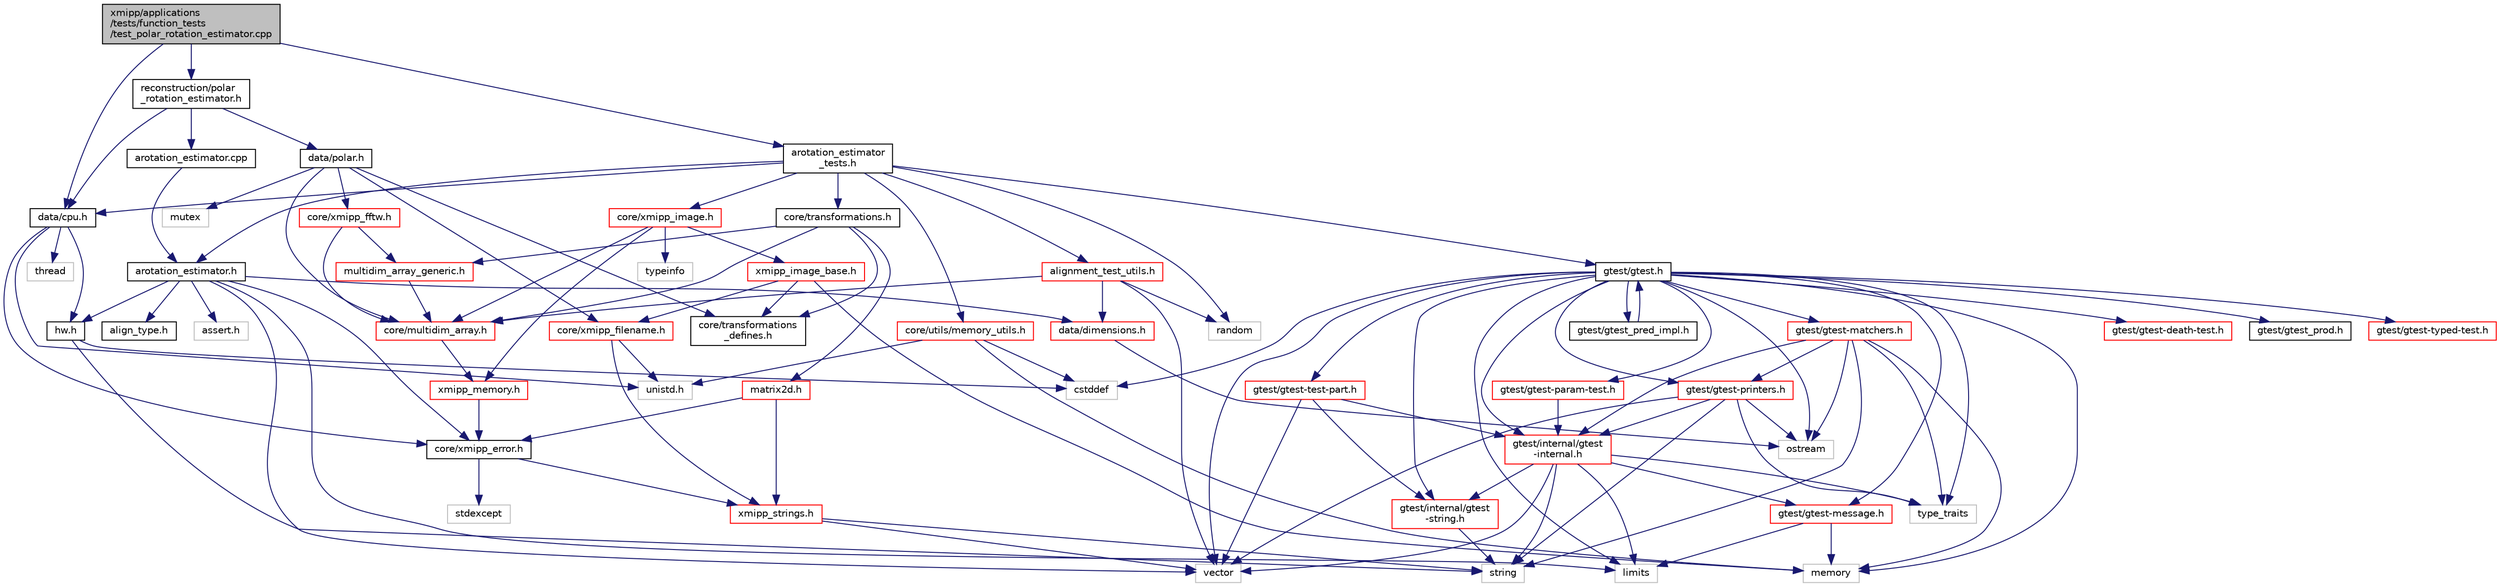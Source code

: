 digraph "xmipp/applications/tests/function_tests/test_polar_rotation_estimator.cpp"
{
  edge [fontname="Helvetica",fontsize="10",labelfontname="Helvetica",labelfontsize="10"];
  node [fontname="Helvetica",fontsize="10",shape=record];
  Node0 [label="xmipp/applications\l/tests/function_tests\l/test_polar_rotation_estimator.cpp",height=0.2,width=0.4,color="black", fillcolor="grey75", style="filled", fontcolor="black"];
  Node0 -> Node1 [color="midnightblue",fontsize="10",style="solid",fontname="Helvetica"];
  Node1 [label="data/cpu.h",height=0.2,width=0.4,color="black", fillcolor="white", style="filled",URL="$cpu_8h.html"];
  Node1 -> Node2 [color="midnightblue",fontsize="10",style="solid",fontname="Helvetica"];
  Node2 [label="thread",height=0.2,width=0.4,color="grey75", fillcolor="white", style="filled"];
  Node1 -> Node3 [color="midnightblue",fontsize="10",style="solid",fontname="Helvetica"];
  Node3 [label="unistd.h",height=0.2,width=0.4,color="grey75", fillcolor="white", style="filled"];
  Node1 -> Node4 [color="midnightblue",fontsize="10",style="solid",fontname="Helvetica"];
  Node4 [label="hw.h",height=0.2,width=0.4,color="black", fillcolor="white", style="filled",URL="$hw_8h.html"];
  Node4 -> Node5 [color="midnightblue",fontsize="10",style="solid",fontname="Helvetica"];
  Node5 [label="string",height=0.2,width=0.4,color="grey75", fillcolor="white", style="filled"];
  Node4 -> Node6 [color="midnightblue",fontsize="10",style="solid",fontname="Helvetica"];
  Node6 [label="cstddef",height=0.2,width=0.4,color="grey75", fillcolor="white", style="filled"];
  Node1 -> Node7 [color="midnightblue",fontsize="10",style="solid",fontname="Helvetica"];
  Node7 [label="core/xmipp_error.h",height=0.2,width=0.4,color="black", fillcolor="white", style="filled",URL="$xmipp__error_8h.html"];
  Node7 -> Node8 [color="midnightblue",fontsize="10",style="solid",fontname="Helvetica"];
  Node8 [label="stdexcept",height=0.2,width=0.4,color="grey75", fillcolor="white", style="filled"];
  Node7 -> Node9 [color="midnightblue",fontsize="10",style="solid",fontname="Helvetica"];
  Node9 [label="xmipp_strings.h",height=0.2,width=0.4,color="red", fillcolor="white", style="filled",URL="$xmipp__strings_8h.html"];
  Node9 -> Node10 [color="midnightblue",fontsize="10",style="solid",fontname="Helvetica"];
  Node10 [label="vector",height=0.2,width=0.4,color="grey75", fillcolor="white", style="filled"];
  Node9 -> Node5 [color="midnightblue",fontsize="10",style="solid",fontname="Helvetica"];
  Node0 -> Node12 [color="midnightblue",fontsize="10",style="solid",fontname="Helvetica"];
  Node12 [label="reconstruction/polar\l_rotation_estimator.h",height=0.2,width=0.4,color="black", fillcolor="white", style="filled",URL="$polar__rotation__estimator_8h.html"];
  Node12 -> Node13 [color="midnightblue",fontsize="10",style="solid",fontname="Helvetica"];
  Node13 [label="arotation_estimator.cpp",height=0.2,width=0.4,color="black", fillcolor="white", style="filled",URL="$arotation__estimator_8cpp.html"];
  Node13 -> Node14 [color="midnightblue",fontsize="10",style="solid",fontname="Helvetica"];
  Node14 [label="arotation_estimator.h",height=0.2,width=0.4,color="black", fillcolor="white", style="filled",URL="$arotation__estimator_8h.html"];
  Node14 -> Node4 [color="midnightblue",fontsize="10",style="solid",fontname="Helvetica"];
  Node14 -> Node15 [color="midnightblue",fontsize="10",style="solid",fontname="Helvetica"];
  Node15 [label="data/dimensions.h",height=0.2,width=0.4,color="red", fillcolor="white", style="filled",URL="$dimensions_8h.html"];
  Node15 -> Node16 [color="midnightblue",fontsize="10",style="solid",fontname="Helvetica"];
  Node16 [label="ostream",height=0.2,width=0.4,color="grey75", fillcolor="white", style="filled"];
  Node14 -> Node7 [color="midnightblue",fontsize="10",style="solid",fontname="Helvetica"];
  Node14 -> Node18 [color="midnightblue",fontsize="10",style="solid",fontname="Helvetica"];
  Node18 [label="align_type.h",height=0.2,width=0.4,color="black", fillcolor="white", style="filled",URL="$align__type_8h.html"];
  Node14 -> Node10 [color="midnightblue",fontsize="10",style="solid",fontname="Helvetica"];
  Node14 -> Node19 [color="midnightblue",fontsize="10",style="solid",fontname="Helvetica"];
  Node19 [label="assert.h",height=0.2,width=0.4,color="grey75", fillcolor="white", style="filled"];
  Node14 -> Node20 [color="midnightblue",fontsize="10",style="solid",fontname="Helvetica"];
  Node20 [label="limits",height=0.2,width=0.4,color="grey75", fillcolor="white", style="filled"];
  Node12 -> Node1 [color="midnightblue",fontsize="10",style="solid",fontname="Helvetica"];
  Node12 -> Node21 [color="midnightblue",fontsize="10",style="solid",fontname="Helvetica"];
  Node21 [label="data/polar.h",height=0.2,width=0.4,color="black", fillcolor="white", style="filled",URL="$polar_8h.html"];
  Node21 -> Node22 [color="midnightblue",fontsize="10",style="solid",fontname="Helvetica"];
  Node22 [label="mutex",height=0.2,width=0.4,color="grey75", fillcolor="white", style="filled"];
  Node21 -> Node23 [color="midnightblue",fontsize="10",style="solid",fontname="Helvetica"];
  Node23 [label="core/multidim_array.h",height=0.2,width=0.4,color="red", fillcolor="white", style="filled",URL="$multidim__array_8h.html"];
  Node23 -> Node36 [color="midnightblue",fontsize="10",style="solid",fontname="Helvetica"];
  Node36 [label="xmipp_memory.h",height=0.2,width=0.4,color="red", fillcolor="white", style="filled",URL="$xmipp__memory_8h.html"];
  Node36 -> Node7 [color="midnightblue",fontsize="10",style="solid",fontname="Helvetica"];
  Node21 -> Node39 [color="midnightblue",fontsize="10",style="solid",fontname="Helvetica"];
  Node39 [label="core/transformations\l_defines.h",height=0.2,width=0.4,color="black", fillcolor="white", style="filled",URL="$transformations__defines_8h.html"];
  Node21 -> Node40 [color="midnightblue",fontsize="10",style="solid",fontname="Helvetica"];
  Node40 [label="core/xmipp_fftw.h",height=0.2,width=0.4,color="red", fillcolor="white", style="filled",URL="$xmipp__fftw_8h.html"];
  Node40 -> Node23 [color="midnightblue",fontsize="10",style="solid",fontname="Helvetica"];
  Node40 -> Node42 [color="midnightblue",fontsize="10",style="solid",fontname="Helvetica"];
  Node42 [label="multidim_array_generic.h",height=0.2,width=0.4,color="red", fillcolor="white", style="filled",URL="$multidim__array__generic_8h.html"];
  Node42 -> Node23 [color="midnightblue",fontsize="10",style="solid",fontname="Helvetica"];
  Node21 -> Node48 [color="midnightblue",fontsize="10",style="solid",fontname="Helvetica"];
  Node48 [label="core/xmipp_filename.h",height=0.2,width=0.4,color="red", fillcolor="white", style="filled",URL="$xmipp__filename_8h.html"];
  Node48 -> Node3 [color="midnightblue",fontsize="10",style="solid",fontname="Helvetica"];
  Node48 -> Node9 [color="midnightblue",fontsize="10",style="solid",fontname="Helvetica"];
  Node0 -> Node50 [color="midnightblue",fontsize="10",style="solid",fontname="Helvetica"];
  Node50 [label="arotation_estimator\l_tests.h",height=0.2,width=0.4,color="black", fillcolor="white", style="filled",URL="$arotation__estimator__tests_8h.html"];
  Node50 -> Node51 [color="midnightblue",fontsize="10",style="solid",fontname="Helvetica"];
  Node51 [label="gtest/gtest.h",height=0.2,width=0.4,color="black", fillcolor="white", style="filled",URL="$gtest_8h.html"];
  Node51 -> Node6 [color="midnightblue",fontsize="10",style="solid",fontname="Helvetica"];
  Node51 -> Node20 [color="midnightblue",fontsize="10",style="solid",fontname="Helvetica"];
  Node51 -> Node52 [color="midnightblue",fontsize="10",style="solid",fontname="Helvetica"];
  Node52 [label="memory",height=0.2,width=0.4,color="grey75", fillcolor="white", style="filled"];
  Node51 -> Node16 [color="midnightblue",fontsize="10",style="solid",fontname="Helvetica"];
  Node51 -> Node53 [color="midnightblue",fontsize="10",style="solid",fontname="Helvetica"];
  Node53 [label="type_traits",height=0.2,width=0.4,color="grey75", fillcolor="white", style="filled"];
  Node51 -> Node10 [color="midnightblue",fontsize="10",style="solid",fontname="Helvetica"];
  Node51 -> Node54 [color="midnightblue",fontsize="10",style="solid",fontname="Helvetica"];
  Node54 [label="gtest/internal/gtest\l-internal.h",height=0.2,width=0.4,color="red", fillcolor="white", style="filled",URL="$gtest-internal_8h.html"];
  Node54 -> Node20 [color="midnightblue",fontsize="10",style="solid",fontname="Helvetica"];
  Node54 -> Node5 [color="midnightblue",fontsize="10",style="solid",fontname="Helvetica"];
  Node54 -> Node53 [color="midnightblue",fontsize="10",style="solid",fontname="Helvetica"];
  Node54 -> Node10 [color="midnightblue",fontsize="10",style="solid",fontname="Helvetica"];
  Node54 -> Node73 [color="midnightblue",fontsize="10",style="solid",fontname="Helvetica"];
  Node73 [label="gtest/gtest-message.h",height=0.2,width=0.4,color="red", fillcolor="white", style="filled",URL="$gtest-message_8h.html"];
  Node73 -> Node20 [color="midnightblue",fontsize="10",style="solid",fontname="Helvetica"];
  Node73 -> Node52 [color="midnightblue",fontsize="10",style="solid",fontname="Helvetica"];
  Node54 -> Node75 [color="midnightblue",fontsize="10",style="solid",fontname="Helvetica"];
  Node75 [label="gtest/internal/gtest\l-string.h",height=0.2,width=0.4,color="red", fillcolor="white", style="filled",URL="$gtest-string_8h.html"];
  Node75 -> Node5 [color="midnightblue",fontsize="10",style="solid",fontname="Helvetica"];
  Node51 -> Node75 [color="midnightblue",fontsize="10",style="solid",fontname="Helvetica"];
  Node51 -> Node77 [color="midnightblue",fontsize="10",style="solid",fontname="Helvetica"];
  Node77 [label="gtest/gtest-death-test.h",height=0.2,width=0.4,color="red", fillcolor="white", style="filled",URL="$gtest-death-test_8h.html"];
  Node51 -> Node79 [color="midnightblue",fontsize="10",style="solid",fontname="Helvetica"];
  Node79 [label="gtest/gtest-matchers.h",height=0.2,width=0.4,color="red", fillcolor="white", style="filled",URL="$gtest-matchers_8h.html"];
  Node79 -> Node52 [color="midnightblue",fontsize="10",style="solid",fontname="Helvetica"];
  Node79 -> Node16 [color="midnightblue",fontsize="10",style="solid",fontname="Helvetica"];
  Node79 -> Node5 [color="midnightblue",fontsize="10",style="solid",fontname="Helvetica"];
  Node79 -> Node53 [color="midnightblue",fontsize="10",style="solid",fontname="Helvetica"];
  Node79 -> Node80 [color="midnightblue",fontsize="10",style="solid",fontname="Helvetica"];
  Node80 [label="gtest/gtest-printers.h",height=0.2,width=0.4,color="red", fillcolor="white", style="filled",URL="$gtest-printers_8h.html"];
  Node80 -> Node16 [color="midnightblue",fontsize="10",style="solid",fontname="Helvetica"];
  Node80 -> Node5 [color="midnightblue",fontsize="10",style="solid",fontname="Helvetica"];
  Node80 -> Node53 [color="midnightblue",fontsize="10",style="solid",fontname="Helvetica"];
  Node80 -> Node10 [color="midnightblue",fontsize="10",style="solid",fontname="Helvetica"];
  Node80 -> Node54 [color="midnightblue",fontsize="10",style="solid",fontname="Helvetica"];
  Node79 -> Node54 [color="midnightblue",fontsize="10",style="solid",fontname="Helvetica"];
  Node51 -> Node73 [color="midnightblue",fontsize="10",style="solid",fontname="Helvetica"];
  Node51 -> Node83 [color="midnightblue",fontsize="10",style="solid",fontname="Helvetica"];
  Node83 [label="gtest/gtest-param-test.h",height=0.2,width=0.4,color="red", fillcolor="white", style="filled",URL="$gtest-param-test_8h.html"];
  Node83 -> Node54 [color="midnightblue",fontsize="10",style="solid",fontname="Helvetica"];
  Node51 -> Node80 [color="midnightblue",fontsize="10",style="solid",fontname="Helvetica"];
  Node51 -> Node87 [color="midnightblue",fontsize="10",style="solid",fontname="Helvetica"];
  Node87 [label="gtest/gtest_prod.h",height=0.2,width=0.4,color="black", fillcolor="white", style="filled",URL="$gtest__prod_8h.html"];
  Node51 -> Node88 [color="midnightblue",fontsize="10",style="solid",fontname="Helvetica"];
  Node88 [label="gtest/gtest-test-part.h",height=0.2,width=0.4,color="red", fillcolor="white", style="filled",URL="$gtest-test-part_8h.html"];
  Node88 -> Node10 [color="midnightblue",fontsize="10",style="solid",fontname="Helvetica"];
  Node88 -> Node54 [color="midnightblue",fontsize="10",style="solid",fontname="Helvetica"];
  Node88 -> Node75 [color="midnightblue",fontsize="10",style="solid",fontname="Helvetica"];
  Node51 -> Node90 [color="midnightblue",fontsize="10",style="solid",fontname="Helvetica"];
  Node90 [label="gtest/gtest-typed-test.h",height=0.2,width=0.4,color="red", fillcolor="white", style="filled",URL="$gtest-typed-test_8h.html"];
  Node51 -> Node91 [color="midnightblue",fontsize="10",style="solid",fontname="Helvetica"];
  Node91 [label="gtest/gtest_pred_impl.h",height=0.2,width=0.4,color="black", fillcolor="white", style="filled",URL="$gtest__pred__impl_8h.html"];
  Node91 -> Node51 [color="midnightblue",fontsize="10",style="solid",fontname="Helvetica"];
  Node50 -> Node92 [color="midnightblue",fontsize="10",style="solid",fontname="Helvetica"];
  Node92 [label="random",height=0.2,width=0.4,color="grey75", fillcolor="white", style="filled"];
  Node50 -> Node14 [color="midnightblue",fontsize="10",style="solid",fontname="Helvetica"];
  Node50 -> Node93 [color="midnightblue",fontsize="10",style="solid",fontname="Helvetica"];
  Node93 [label="core/transformations.h",height=0.2,width=0.4,color="black", fillcolor="white", style="filled",URL="$transformations_8h.html"];
  Node93 -> Node94 [color="midnightblue",fontsize="10",style="solid",fontname="Helvetica"];
  Node94 [label="matrix2d.h",height=0.2,width=0.4,color="red", fillcolor="white", style="filled",URL="$matrix2d_8h.html"];
  Node94 -> Node7 [color="midnightblue",fontsize="10",style="solid",fontname="Helvetica"];
  Node94 -> Node9 [color="midnightblue",fontsize="10",style="solid",fontname="Helvetica"];
  Node93 -> Node23 [color="midnightblue",fontsize="10",style="solid",fontname="Helvetica"];
  Node93 -> Node42 [color="midnightblue",fontsize="10",style="solid",fontname="Helvetica"];
  Node93 -> Node39 [color="midnightblue",fontsize="10",style="solid",fontname="Helvetica"];
  Node50 -> Node95 [color="midnightblue",fontsize="10",style="solid",fontname="Helvetica"];
  Node95 [label="core/xmipp_image.h",height=0.2,width=0.4,color="red", fillcolor="white", style="filled",URL="$xmipp__image_8h.html"];
  Node95 -> Node68 [color="midnightblue",fontsize="10",style="solid",fontname="Helvetica"];
  Node68 [label="typeinfo",height=0.2,width=0.4,color="grey75", fillcolor="white", style="filled"];
  Node95 -> Node23 [color="midnightblue",fontsize="10",style="solid",fontname="Helvetica"];
  Node95 -> Node96 [color="midnightblue",fontsize="10",style="solid",fontname="Helvetica"];
  Node96 [label="xmipp_image_base.h",height=0.2,width=0.4,color="red", fillcolor="white", style="filled",URL="$xmipp__image__base_8h.html"];
  Node96 -> Node52 [color="midnightblue",fontsize="10",style="solid",fontname="Helvetica"];
  Node96 -> Node48 [color="midnightblue",fontsize="10",style="solid",fontname="Helvetica"];
  Node96 -> Node39 [color="midnightblue",fontsize="10",style="solid",fontname="Helvetica"];
  Node95 -> Node36 [color="midnightblue",fontsize="10",style="solid",fontname="Helvetica"];
  Node50 -> Node119 [color="midnightblue",fontsize="10",style="solid",fontname="Helvetica"];
  Node119 [label="alignment_test_utils.h",height=0.2,width=0.4,color="red", fillcolor="white", style="filled",URL="$alignment__test__utils_8h.html"];
  Node119 -> Node92 [color="midnightblue",fontsize="10",style="solid",fontname="Helvetica"];
  Node119 -> Node10 [color="midnightblue",fontsize="10",style="solid",fontname="Helvetica"];
  Node119 -> Node23 [color="midnightblue",fontsize="10",style="solid",fontname="Helvetica"];
  Node119 -> Node15 [color="midnightblue",fontsize="10",style="solid",fontname="Helvetica"];
  Node50 -> Node123 [color="midnightblue",fontsize="10",style="solid",fontname="Helvetica"];
  Node123 [label="core/utils/memory_utils.h",height=0.2,width=0.4,color="red", fillcolor="white", style="filled",URL="$memory__utils_8h.html"];
  Node123 -> Node6 [color="midnightblue",fontsize="10",style="solid",fontname="Helvetica"];
  Node123 -> Node52 [color="midnightblue",fontsize="10",style="solid",fontname="Helvetica"];
  Node123 -> Node3 [color="midnightblue",fontsize="10",style="solid",fontname="Helvetica"];
  Node50 -> Node1 [color="midnightblue",fontsize="10",style="solid",fontname="Helvetica"];
}
